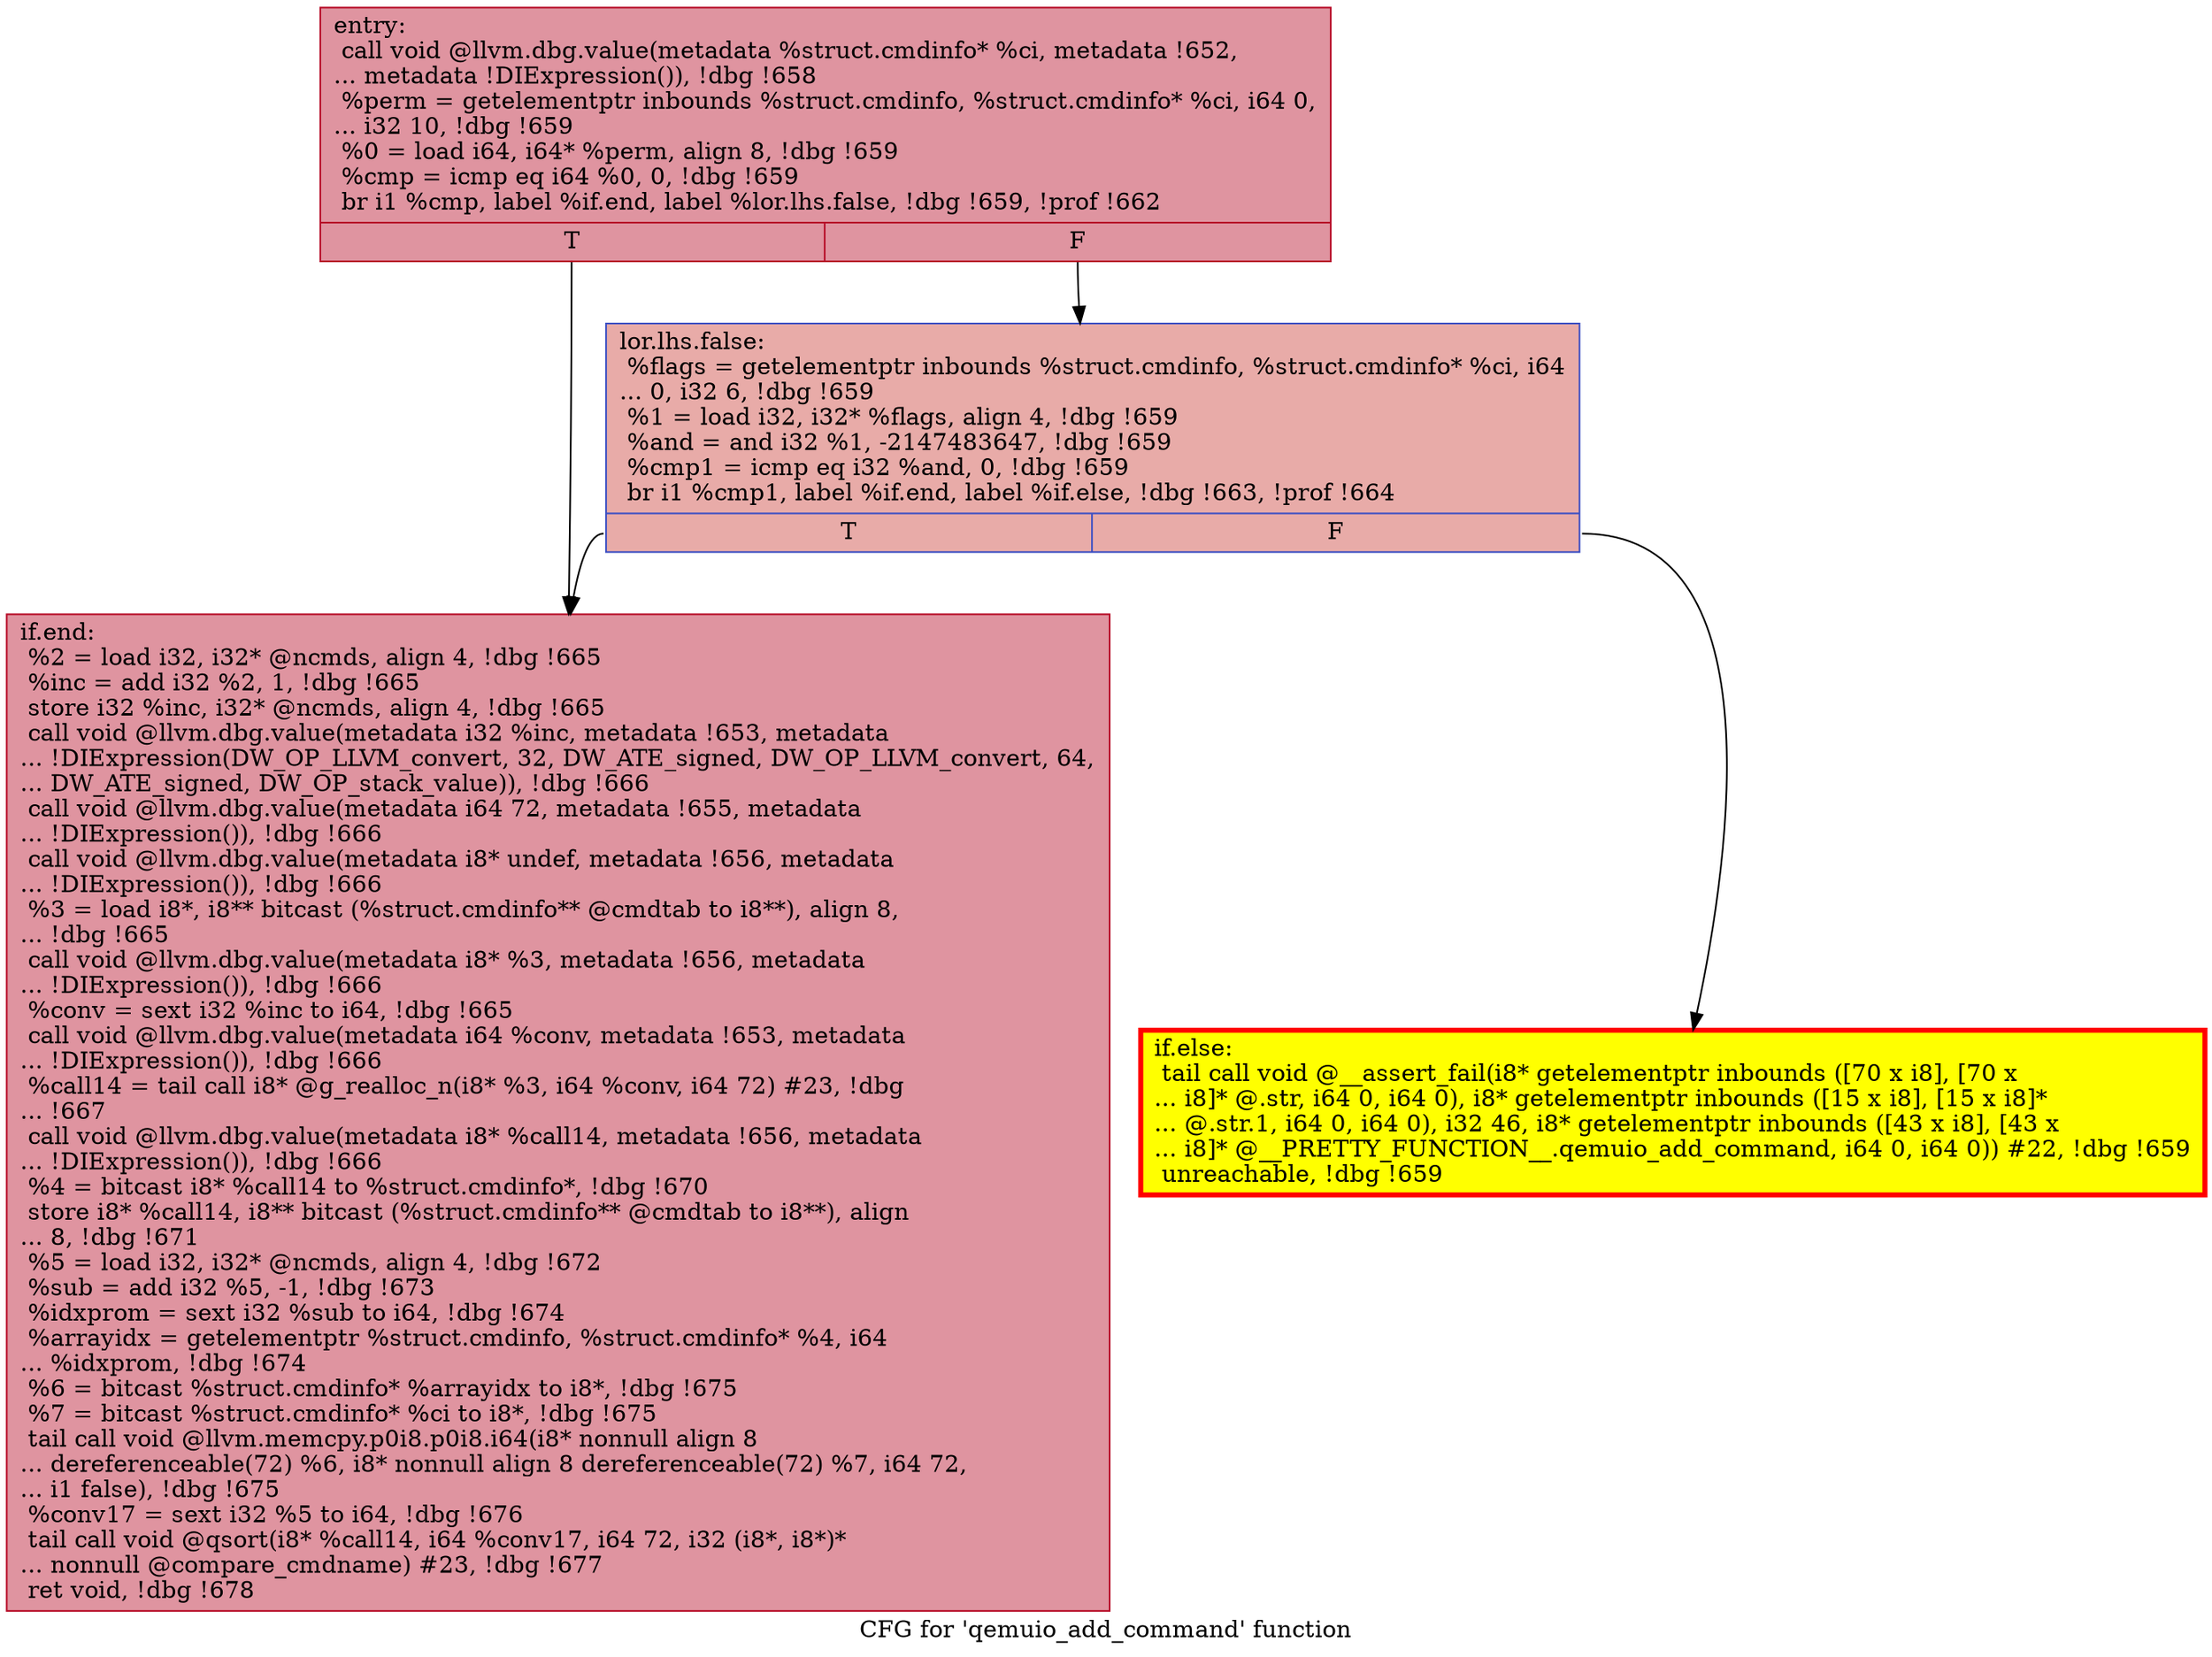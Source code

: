 digraph "CFG for 'qemuio_add_command' function" {
	label="CFG for 'qemuio_add_command' function";

	Node0x564f65c19480 [shape=record,color="#b70d28ff", style=filled, fillcolor="#b70d2870",label="{entry:\l  call void @llvm.dbg.value(metadata %struct.cmdinfo* %ci, metadata !652,\l... metadata !DIExpression()), !dbg !658\l  %perm = getelementptr inbounds %struct.cmdinfo, %struct.cmdinfo* %ci, i64 0,\l... i32 10, !dbg !659\l  %0 = load i64, i64* %perm, align 8, !dbg !659\l  %cmp = icmp eq i64 %0, 0, !dbg !659\l  br i1 %cmp, label %if.end, label %lor.lhs.false, !dbg !659, !prof !662\l|{<s0>T|<s1>F}}"];
	Node0x564f65c19480:s0 -> Node0x564f65c21c90;
	Node0x564f65c19480:s1 -> Node0x564f65c21d50;
	Node0x564f65c21d50 [shape=record,color="#3d50c3ff", style=filled, fillcolor="#cc403a70",label="{lor.lhs.false:                                    \l  %flags = getelementptr inbounds %struct.cmdinfo, %struct.cmdinfo* %ci, i64\l... 0, i32 6, !dbg !659\l  %1 = load i32, i32* %flags, align 4, !dbg !659\l  %and = and i32 %1, -2147483647, !dbg !659\l  %cmp1 = icmp eq i32 %and, 0, !dbg !659\l  br i1 %cmp1, label %if.end, label %if.else, !dbg !663, !prof !664\l|{<s0>T|<s1>F}}"];
	Node0x564f65c21d50:s0 -> Node0x564f65c21c90;
	Node0x564f65c21d50:s1 -> Node0x564f65c21ce0;
	Node0x564f65c21ce0 [shape=record,penwidth=3.0, style="filled", color="red", fillcolor="yellow",label="{if.else:                                          \l  tail call void @__assert_fail(i8* getelementptr inbounds ([70 x i8], [70 x\l... i8]* @.str, i64 0, i64 0), i8* getelementptr inbounds ([15 x i8], [15 x i8]*\l... @.str.1, i64 0, i64 0), i32 46, i8* getelementptr inbounds ([43 x i8], [43 x\l... i8]* @__PRETTY_FUNCTION__.qemuio_add_command, i64 0, i64 0)) #22, !dbg !659\l  unreachable, !dbg !659\l}"];
	Node0x564f65c21c90 [shape=record,color="#b70d28ff", style=filled, fillcolor="#b70d2870",label="{if.end:                                           \l  %2 = load i32, i32* @ncmds, align 4, !dbg !665\l  %inc = add i32 %2, 1, !dbg !665\l  store i32 %inc, i32* @ncmds, align 4, !dbg !665\l  call void @llvm.dbg.value(metadata i32 %inc, metadata !653, metadata\l... !DIExpression(DW_OP_LLVM_convert, 32, DW_ATE_signed, DW_OP_LLVM_convert, 64,\l... DW_ATE_signed, DW_OP_stack_value)), !dbg !666\l  call void @llvm.dbg.value(metadata i64 72, metadata !655, metadata\l... !DIExpression()), !dbg !666\l  call void @llvm.dbg.value(metadata i8* undef, metadata !656, metadata\l... !DIExpression()), !dbg !666\l  %3 = load i8*, i8** bitcast (%struct.cmdinfo** @cmdtab to i8**), align 8,\l... !dbg !665\l  call void @llvm.dbg.value(metadata i8* %3, metadata !656, metadata\l... !DIExpression()), !dbg !666\l  %conv = sext i32 %inc to i64, !dbg !665\l  call void @llvm.dbg.value(metadata i64 %conv, metadata !653, metadata\l... !DIExpression()), !dbg !666\l  %call14 = tail call i8* @g_realloc_n(i8* %3, i64 %conv, i64 72) #23, !dbg\l... !667\l  call void @llvm.dbg.value(metadata i8* %call14, metadata !656, metadata\l... !DIExpression()), !dbg !666\l  %4 = bitcast i8* %call14 to %struct.cmdinfo*, !dbg !670\l  store i8* %call14, i8** bitcast (%struct.cmdinfo** @cmdtab to i8**), align\l... 8, !dbg !671\l  %5 = load i32, i32* @ncmds, align 4, !dbg !672\l  %sub = add i32 %5, -1, !dbg !673\l  %idxprom = sext i32 %sub to i64, !dbg !674\l  %arrayidx = getelementptr %struct.cmdinfo, %struct.cmdinfo* %4, i64\l... %idxprom, !dbg !674\l  %6 = bitcast %struct.cmdinfo* %arrayidx to i8*, !dbg !675\l  %7 = bitcast %struct.cmdinfo* %ci to i8*, !dbg !675\l  tail call void @llvm.memcpy.p0i8.p0i8.i64(i8* nonnull align 8\l... dereferenceable(72) %6, i8* nonnull align 8 dereferenceable(72) %7, i64 72,\l... i1 false), !dbg !675\l  %conv17 = sext i32 %5 to i64, !dbg !676\l  tail call void @qsort(i8* %call14, i64 %conv17, i64 72, i32 (i8*, i8*)*\l... nonnull @compare_cmdname) #23, !dbg !677\l  ret void, !dbg !678\l}"];
}
